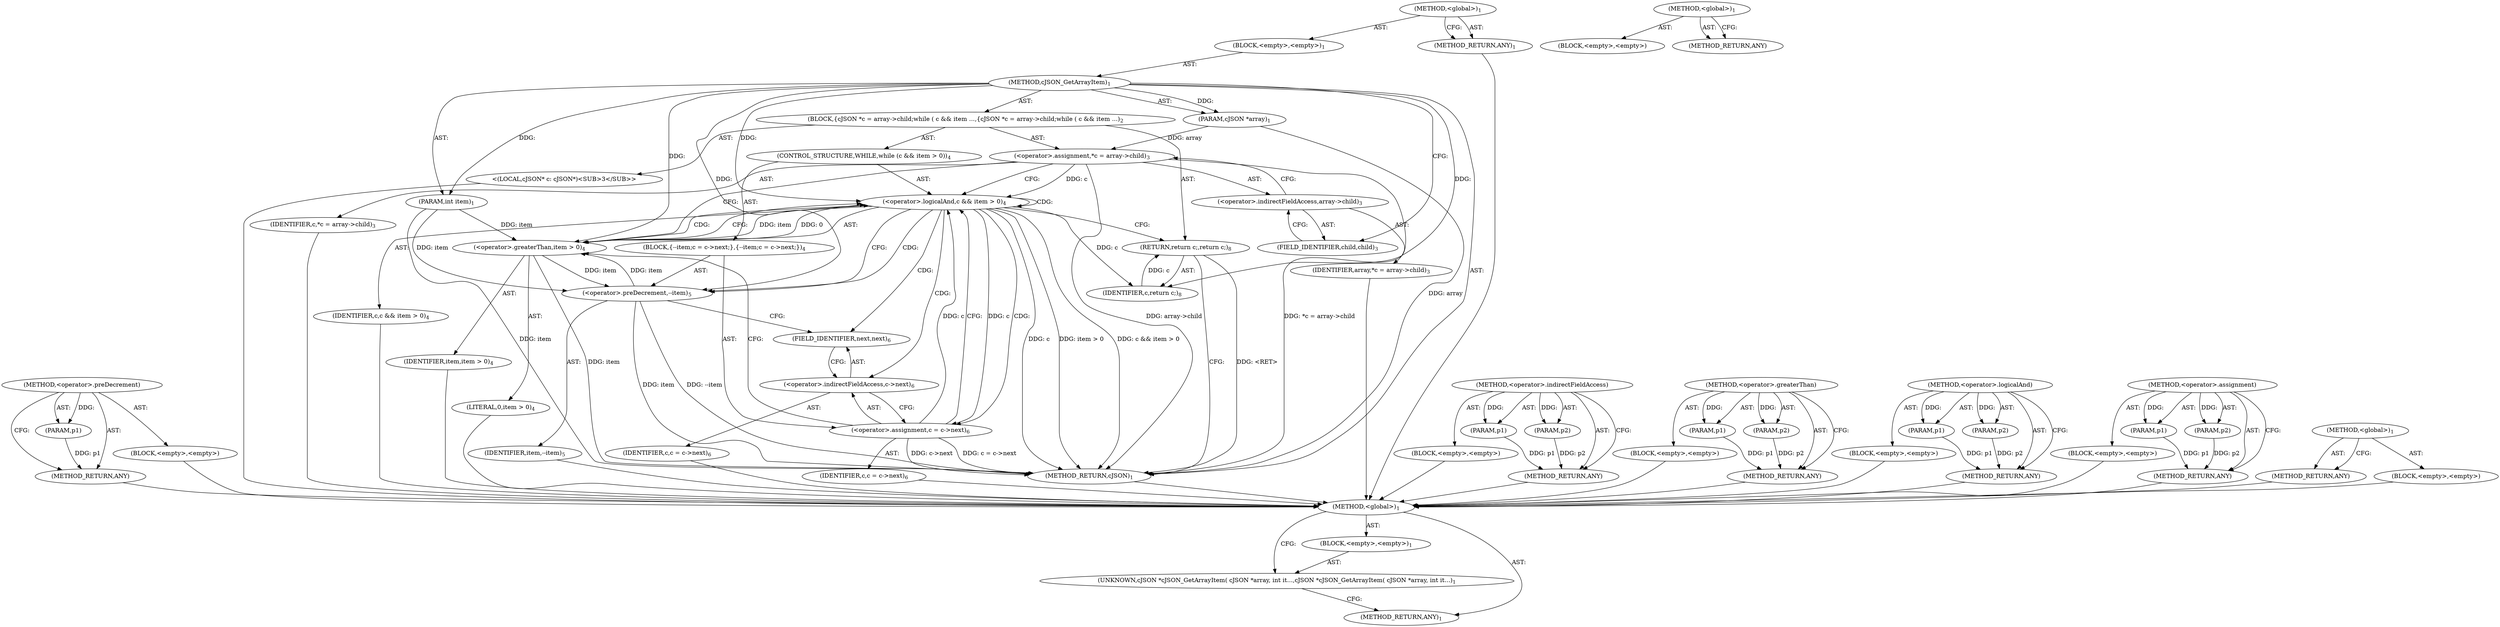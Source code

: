 digraph "&lt;global&gt;" {
vulnerable_75 [label=<(METHOD,&lt;operator&gt;.preDecrement)>];
vulnerable_76 [label=<(PARAM,p1)>];
vulnerable_77 [label=<(BLOCK,&lt;empty&gt;,&lt;empty&gt;)>];
vulnerable_78 [label=<(METHOD_RETURN,ANY)>];
vulnerable_6 [label=<(METHOD,&lt;global&gt;)<SUB>1</SUB>>];
vulnerable_7 [label=<(BLOCK,&lt;empty&gt;,&lt;empty&gt;)<SUB>1</SUB>>];
vulnerable_8 [label=<(METHOD,cJSON_GetArrayItem)<SUB>1</SUB>>];
vulnerable_9 [label=<(PARAM,cJSON *array)<SUB>1</SUB>>];
vulnerable_10 [label=<(PARAM,int item)<SUB>1</SUB>>];
vulnerable_11 [label=<(BLOCK,{
	cJSON *c = array-&gt;child;
	while ( c &amp;&amp; item ...,{
	cJSON *c = array-&gt;child;
	while ( c &amp;&amp; item ...)<SUB>2</SUB>>];
vulnerable_12 [label="<(LOCAL,cJSON* c: cJSON*)<SUB>3</SUB>>"];
vulnerable_13 [label=<(&lt;operator&gt;.assignment,*c = array-&gt;child)<SUB>3</SUB>>];
vulnerable_14 [label=<(IDENTIFIER,c,*c = array-&gt;child)<SUB>3</SUB>>];
vulnerable_15 [label=<(&lt;operator&gt;.indirectFieldAccess,array-&gt;child)<SUB>3</SUB>>];
vulnerable_16 [label=<(IDENTIFIER,array,*c = array-&gt;child)<SUB>3</SUB>>];
vulnerable_17 [label=<(FIELD_IDENTIFIER,child,child)<SUB>3</SUB>>];
vulnerable_18 [label=<(CONTROL_STRUCTURE,WHILE,while (c &amp;&amp; item &gt; 0))<SUB>4</SUB>>];
vulnerable_19 [label=<(&lt;operator&gt;.logicalAnd,c &amp;&amp; item &gt; 0)<SUB>4</SUB>>];
vulnerable_20 [label=<(IDENTIFIER,c,c &amp;&amp; item &gt; 0)<SUB>4</SUB>>];
vulnerable_21 [label=<(&lt;operator&gt;.greaterThan,item &gt; 0)<SUB>4</SUB>>];
vulnerable_22 [label=<(IDENTIFIER,item,item &gt; 0)<SUB>4</SUB>>];
vulnerable_23 [label=<(LITERAL,0,item &gt; 0)<SUB>4</SUB>>];
vulnerable_24 [label=<(BLOCK,{
		--item;
		c = c-&gt;next;
	},{
		--item;
		c = c-&gt;next;
	})<SUB>4</SUB>>];
vulnerable_25 [label=<(&lt;operator&gt;.preDecrement,--item)<SUB>5</SUB>>];
vulnerable_26 [label=<(IDENTIFIER,item,--item)<SUB>5</SUB>>];
vulnerable_27 [label=<(&lt;operator&gt;.assignment,c = c-&gt;next)<SUB>6</SUB>>];
vulnerable_28 [label=<(IDENTIFIER,c,c = c-&gt;next)<SUB>6</SUB>>];
vulnerable_29 [label=<(&lt;operator&gt;.indirectFieldAccess,c-&gt;next)<SUB>6</SUB>>];
vulnerable_30 [label=<(IDENTIFIER,c,c = c-&gt;next)<SUB>6</SUB>>];
vulnerable_31 [label=<(FIELD_IDENTIFIER,next,next)<SUB>6</SUB>>];
vulnerable_32 [label=<(RETURN,return c;,return c;)<SUB>8</SUB>>];
vulnerable_33 [label=<(IDENTIFIER,c,return c;)<SUB>8</SUB>>];
vulnerable_34 [label=<(METHOD_RETURN,cJSON)<SUB>1</SUB>>];
vulnerable_36 [label=<(METHOD_RETURN,ANY)<SUB>1</SUB>>];
vulnerable_60 [label=<(METHOD,&lt;operator&gt;.indirectFieldAccess)>];
vulnerable_61 [label=<(PARAM,p1)>];
vulnerable_62 [label=<(PARAM,p2)>];
vulnerable_63 [label=<(BLOCK,&lt;empty&gt;,&lt;empty&gt;)>];
vulnerable_64 [label=<(METHOD_RETURN,ANY)>];
vulnerable_70 [label=<(METHOD,&lt;operator&gt;.greaterThan)>];
vulnerable_71 [label=<(PARAM,p1)>];
vulnerable_72 [label=<(PARAM,p2)>];
vulnerable_73 [label=<(BLOCK,&lt;empty&gt;,&lt;empty&gt;)>];
vulnerable_74 [label=<(METHOD_RETURN,ANY)>];
vulnerable_65 [label=<(METHOD,&lt;operator&gt;.logicalAnd)>];
vulnerable_66 [label=<(PARAM,p1)>];
vulnerable_67 [label=<(PARAM,p2)>];
vulnerable_68 [label=<(BLOCK,&lt;empty&gt;,&lt;empty&gt;)>];
vulnerable_69 [label=<(METHOD_RETURN,ANY)>];
vulnerable_55 [label=<(METHOD,&lt;operator&gt;.assignment)>];
vulnerable_56 [label=<(PARAM,p1)>];
vulnerable_57 [label=<(PARAM,p2)>];
vulnerable_58 [label=<(BLOCK,&lt;empty&gt;,&lt;empty&gt;)>];
vulnerable_59 [label=<(METHOD_RETURN,ANY)>];
vulnerable_49 [label=<(METHOD,&lt;global&gt;)<SUB>1</SUB>>];
vulnerable_50 [label=<(BLOCK,&lt;empty&gt;,&lt;empty&gt;)>];
vulnerable_51 [label=<(METHOD_RETURN,ANY)>];
fixed_6 [label=<(METHOD,&lt;global&gt;)<SUB>1</SUB>>];
fixed_7 [label=<(BLOCK,&lt;empty&gt;,&lt;empty&gt;)<SUB>1</SUB>>];
fixed_8 [label=<(UNKNOWN,cJSON *cJSON_GetArrayItem( cJSON *array, int it...,cJSON *cJSON_GetArrayItem( cJSON *array, int it...)<SUB>1</SUB>>];
fixed_9 [label=<(METHOD_RETURN,ANY)<SUB>1</SUB>>];
fixed_14 [label=<(METHOD,&lt;global&gt;)<SUB>1</SUB>>];
fixed_15 [label=<(BLOCK,&lt;empty&gt;,&lt;empty&gt;)>];
fixed_16 [label=<(METHOD_RETURN,ANY)>];
vulnerable_75 -> vulnerable_76  [key=0, label="AST: "];
vulnerable_75 -> vulnerable_76  [key=1, label="DDG: "];
vulnerable_75 -> vulnerable_77  [key=0, label="AST: "];
vulnerable_75 -> vulnerable_78  [key=0, label="AST: "];
vulnerable_75 -> vulnerable_78  [key=1, label="CFG: "];
vulnerable_76 -> vulnerable_78  [key=0, label="DDG: p1"];
vulnerable_77 -> fixed_6  [key=0];
vulnerable_78 -> fixed_6  [key=0];
vulnerable_6 -> vulnerable_7  [key=0, label="AST: "];
vulnerable_6 -> vulnerable_36  [key=0, label="AST: "];
vulnerable_6 -> vulnerable_36  [key=1, label="CFG: "];
vulnerable_7 -> vulnerable_8  [key=0, label="AST: "];
vulnerable_8 -> vulnerable_9  [key=0, label="AST: "];
vulnerable_8 -> vulnerable_9  [key=1, label="DDG: "];
vulnerable_8 -> vulnerable_10  [key=0, label="AST: "];
vulnerable_8 -> vulnerable_10  [key=1, label="DDG: "];
vulnerable_8 -> vulnerable_11  [key=0, label="AST: "];
vulnerable_8 -> vulnerable_34  [key=0, label="AST: "];
vulnerable_8 -> vulnerable_17  [key=0, label="CFG: "];
vulnerable_8 -> vulnerable_33  [key=0, label="DDG: "];
vulnerable_8 -> vulnerable_19  [key=0, label="DDG: "];
vulnerable_8 -> vulnerable_21  [key=0, label="DDG: "];
vulnerable_8 -> vulnerable_25  [key=0, label="DDG: "];
vulnerable_9 -> vulnerable_34  [key=0, label="DDG: array"];
vulnerable_9 -> vulnerable_13  [key=0, label="DDG: array"];
vulnerable_10 -> vulnerable_34  [key=0, label="DDG: item"];
vulnerable_10 -> vulnerable_21  [key=0, label="DDG: item"];
vulnerable_10 -> vulnerable_25  [key=0, label="DDG: item"];
vulnerable_11 -> vulnerable_12  [key=0, label="AST: "];
vulnerable_11 -> vulnerable_13  [key=0, label="AST: "];
vulnerable_11 -> vulnerable_18  [key=0, label="AST: "];
vulnerable_11 -> vulnerable_32  [key=0, label="AST: "];
vulnerable_12 -> fixed_6  [key=0];
vulnerable_13 -> vulnerable_14  [key=0, label="AST: "];
vulnerable_13 -> vulnerable_15  [key=0, label="AST: "];
vulnerable_13 -> vulnerable_19  [key=0, label="CFG: "];
vulnerable_13 -> vulnerable_19  [key=1, label="DDG: c"];
vulnerable_13 -> vulnerable_21  [key=0, label="CFG: "];
vulnerable_13 -> vulnerable_34  [key=0, label="DDG: array-&gt;child"];
vulnerable_13 -> vulnerable_34  [key=1, label="DDG: *c = array-&gt;child"];
vulnerable_14 -> fixed_6  [key=0];
vulnerable_15 -> vulnerable_16  [key=0, label="AST: "];
vulnerable_15 -> vulnerable_17  [key=0, label="AST: "];
vulnerable_15 -> vulnerable_13  [key=0, label="CFG: "];
vulnerable_16 -> fixed_6  [key=0];
vulnerable_17 -> vulnerable_15  [key=0, label="CFG: "];
vulnerable_18 -> vulnerable_19  [key=0, label="AST: "];
vulnerable_18 -> vulnerable_24  [key=0, label="AST: "];
vulnerable_19 -> vulnerable_20  [key=0, label="AST: "];
vulnerable_19 -> vulnerable_21  [key=0, label="AST: "];
vulnerable_19 -> vulnerable_21  [key=1, label="CDG: "];
vulnerable_19 -> vulnerable_25  [key=0, label="CFG: "];
vulnerable_19 -> vulnerable_25  [key=1, label="CDG: "];
vulnerable_19 -> vulnerable_32  [key=0, label="CFG: "];
vulnerable_19 -> vulnerable_34  [key=0, label="DDG: c"];
vulnerable_19 -> vulnerable_34  [key=1, label="DDG: item &gt; 0"];
vulnerable_19 -> vulnerable_34  [key=2, label="DDG: c &amp;&amp; item &gt; 0"];
vulnerable_19 -> vulnerable_33  [key=0, label="DDG: c"];
vulnerable_19 -> vulnerable_27  [key=0, label="DDG: c"];
vulnerable_19 -> vulnerable_27  [key=1, label="CDG: "];
vulnerable_19 -> vulnerable_29  [key=0, label="CDG: "];
vulnerable_19 -> vulnerable_19  [key=0, label="CDG: "];
vulnerable_19 -> vulnerable_31  [key=0, label="CDG: "];
vulnerable_20 -> fixed_6  [key=0];
vulnerable_21 -> vulnerable_22  [key=0, label="AST: "];
vulnerable_21 -> vulnerable_23  [key=0, label="AST: "];
vulnerable_21 -> vulnerable_19  [key=0, label="CFG: "];
vulnerable_21 -> vulnerable_19  [key=1, label="DDG: item"];
vulnerable_21 -> vulnerable_19  [key=2, label="DDG: 0"];
vulnerable_21 -> vulnerable_34  [key=0, label="DDG: item"];
vulnerable_21 -> vulnerable_25  [key=0, label="DDG: item"];
vulnerable_22 -> fixed_6  [key=0];
vulnerable_23 -> fixed_6  [key=0];
vulnerable_24 -> vulnerable_25  [key=0, label="AST: "];
vulnerable_24 -> vulnerable_27  [key=0, label="AST: "];
vulnerable_25 -> vulnerable_26  [key=0, label="AST: "];
vulnerable_25 -> vulnerable_31  [key=0, label="CFG: "];
vulnerable_25 -> vulnerable_34  [key=0, label="DDG: item"];
vulnerable_25 -> vulnerable_34  [key=1, label="DDG: --item"];
vulnerable_25 -> vulnerable_21  [key=0, label="DDG: item"];
vulnerable_26 -> fixed_6  [key=0];
vulnerable_27 -> vulnerable_28  [key=0, label="AST: "];
vulnerable_27 -> vulnerable_29  [key=0, label="AST: "];
vulnerable_27 -> vulnerable_19  [key=0, label="CFG: "];
vulnerable_27 -> vulnerable_19  [key=1, label="DDG: c"];
vulnerable_27 -> vulnerable_21  [key=0, label="CFG: "];
vulnerable_27 -> vulnerable_34  [key=0, label="DDG: c-&gt;next"];
vulnerable_27 -> vulnerable_34  [key=1, label="DDG: c = c-&gt;next"];
vulnerable_28 -> fixed_6  [key=0];
vulnerable_29 -> vulnerable_30  [key=0, label="AST: "];
vulnerable_29 -> vulnerable_31  [key=0, label="AST: "];
vulnerable_29 -> vulnerable_27  [key=0, label="CFG: "];
vulnerable_30 -> fixed_6  [key=0];
vulnerable_31 -> vulnerable_29  [key=0, label="CFG: "];
vulnerable_32 -> vulnerable_33  [key=0, label="AST: "];
vulnerable_32 -> vulnerable_34  [key=0, label="CFG: "];
vulnerable_32 -> vulnerable_34  [key=1, label="DDG: &lt;RET&gt;"];
vulnerable_33 -> vulnerable_32  [key=0, label="DDG: c"];
vulnerable_34 -> fixed_6  [key=0];
vulnerable_36 -> fixed_6  [key=0];
vulnerable_60 -> vulnerable_61  [key=0, label="AST: "];
vulnerable_60 -> vulnerable_61  [key=1, label="DDG: "];
vulnerable_60 -> vulnerable_63  [key=0, label="AST: "];
vulnerable_60 -> vulnerable_62  [key=0, label="AST: "];
vulnerable_60 -> vulnerable_62  [key=1, label="DDG: "];
vulnerable_60 -> vulnerable_64  [key=0, label="AST: "];
vulnerable_60 -> vulnerable_64  [key=1, label="CFG: "];
vulnerable_61 -> vulnerable_64  [key=0, label="DDG: p1"];
vulnerable_62 -> vulnerable_64  [key=0, label="DDG: p2"];
vulnerable_63 -> fixed_6  [key=0];
vulnerable_64 -> fixed_6  [key=0];
vulnerable_70 -> vulnerable_71  [key=0, label="AST: "];
vulnerable_70 -> vulnerable_71  [key=1, label="DDG: "];
vulnerable_70 -> vulnerable_73  [key=0, label="AST: "];
vulnerable_70 -> vulnerable_72  [key=0, label="AST: "];
vulnerable_70 -> vulnerable_72  [key=1, label="DDG: "];
vulnerable_70 -> vulnerable_74  [key=0, label="AST: "];
vulnerable_70 -> vulnerable_74  [key=1, label="CFG: "];
vulnerable_71 -> vulnerable_74  [key=0, label="DDG: p1"];
vulnerable_72 -> vulnerable_74  [key=0, label="DDG: p2"];
vulnerable_73 -> fixed_6  [key=0];
vulnerable_74 -> fixed_6  [key=0];
vulnerable_65 -> vulnerable_66  [key=0, label="AST: "];
vulnerable_65 -> vulnerable_66  [key=1, label="DDG: "];
vulnerable_65 -> vulnerable_68  [key=0, label="AST: "];
vulnerable_65 -> vulnerable_67  [key=0, label="AST: "];
vulnerable_65 -> vulnerable_67  [key=1, label="DDG: "];
vulnerable_65 -> vulnerable_69  [key=0, label="AST: "];
vulnerable_65 -> vulnerable_69  [key=1, label="CFG: "];
vulnerable_66 -> vulnerable_69  [key=0, label="DDG: p1"];
vulnerable_67 -> vulnerable_69  [key=0, label="DDG: p2"];
vulnerable_68 -> fixed_6  [key=0];
vulnerable_69 -> fixed_6  [key=0];
vulnerable_55 -> vulnerable_56  [key=0, label="AST: "];
vulnerable_55 -> vulnerable_56  [key=1, label="DDG: "];
vulnerable_55 -> vulnerable_58  [key=0, label="AST: "];
vulnerable_55 -> vulnerable_57  [key=0, label="AST: "];
vulnerable_55 -> vulnerable_57  [key=1, label="DDG: "];
vulnerable_55 -> vulnerable_59  [key=0, label="AST: "];
vulnerable_55 -> vulnerable_59  [key=1, label="CFG: "];
vulnerable_56 -> vulnerable_59  [key=0, label="DDG: p1"];
vulnerable_57 -> vulnerable_59  [key=0, label="DDG: p2"];
vulnerable_58 -> fixed_6  [key=0];
vulnerable_59 -> fixed_6  [key=0];
vulnerable_49 -> vulnerable_50  [key=0, label="AST: "];
vulnerable_49 -> vulnerable_51  [key=0, label="AST: "];
vulnerable_49 -> vulnerable_51  [key=1, label="CFG: "];
vulnerable_50 -> fixed_6  [key=0];
vulnerable_51 -> fixed_6  [key=0];
fixed_6 -> fixed_7  [key=0, label="AST: "];
fixed_6 -> fixed_9  [key=0, label="AST: "];
fixed_6 -> fixed_8  [key=0, label="CFG: "];
fixed_7 -> fixed_8  [key=0, label="AST: "];
fixed_8 -> fixed_9  [key=0, label="CFG: "];
fixed_14 -> fixed_15  [key=0, label="AST: "];
fixed_14 -> fixed_16  [key=0, label="AST: "];
fixed_14 -> fixed_16  [key=1, label="CFG: "];
}

